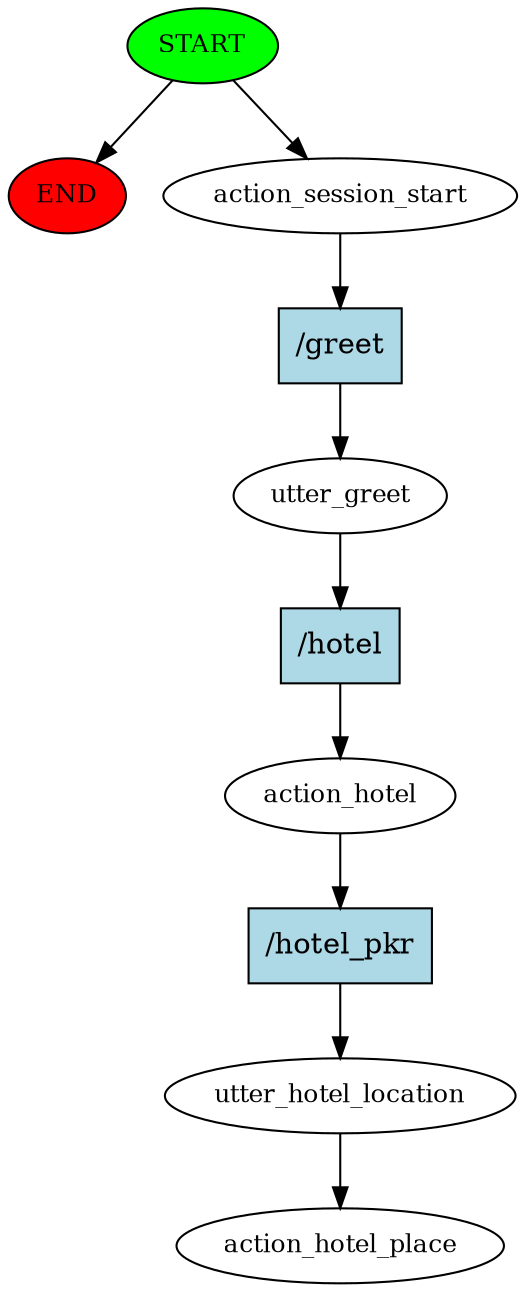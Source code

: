 digraph  {
0 [class="start active", fillcolor=green, fontsize=12, label=START, style=filled];
"-1" [class=end, fillcolor=red, fontsize=12, label=END, style=filled];
1 [class=active, fontsize=12, label=action_session_start];
2 [class=active, fontsize=12, label=utter_greet];
3 [class=active, fontsize=12, label=action_hotel];
4 [class=active, fontsize=12, label=utter_hotel_location];
5 [class="dashed active", fontsize=12, label=action_hotel_place];
6 [class="intent active", fillcolor=lightblue, label="/greet", shape=rect, style=filled];
7 [class="intent active", fillcolor=lightblue, label="/hotel", shape=rect, style=filled];
8 [class="intent active", fillcolor=lightblue, label="/hotel_pkr", shape=rect, style=filled];
0 -> "-1"  [class="", key=NONE, label=""];
0 -> 1  [class=active, key=NONE, label=""];
1 -> 6  [class=active, key=0];
2 -> 7  [class=active, key=0];
3 -> 8  [class=active, key=0];
4 -> 5  [class=active, key=NONE, label=""];
6 -> 2  [class=active, key=0];
7 -> 3  [class=active, key=0];
8 -> 4  [class=active, key=0];
}
